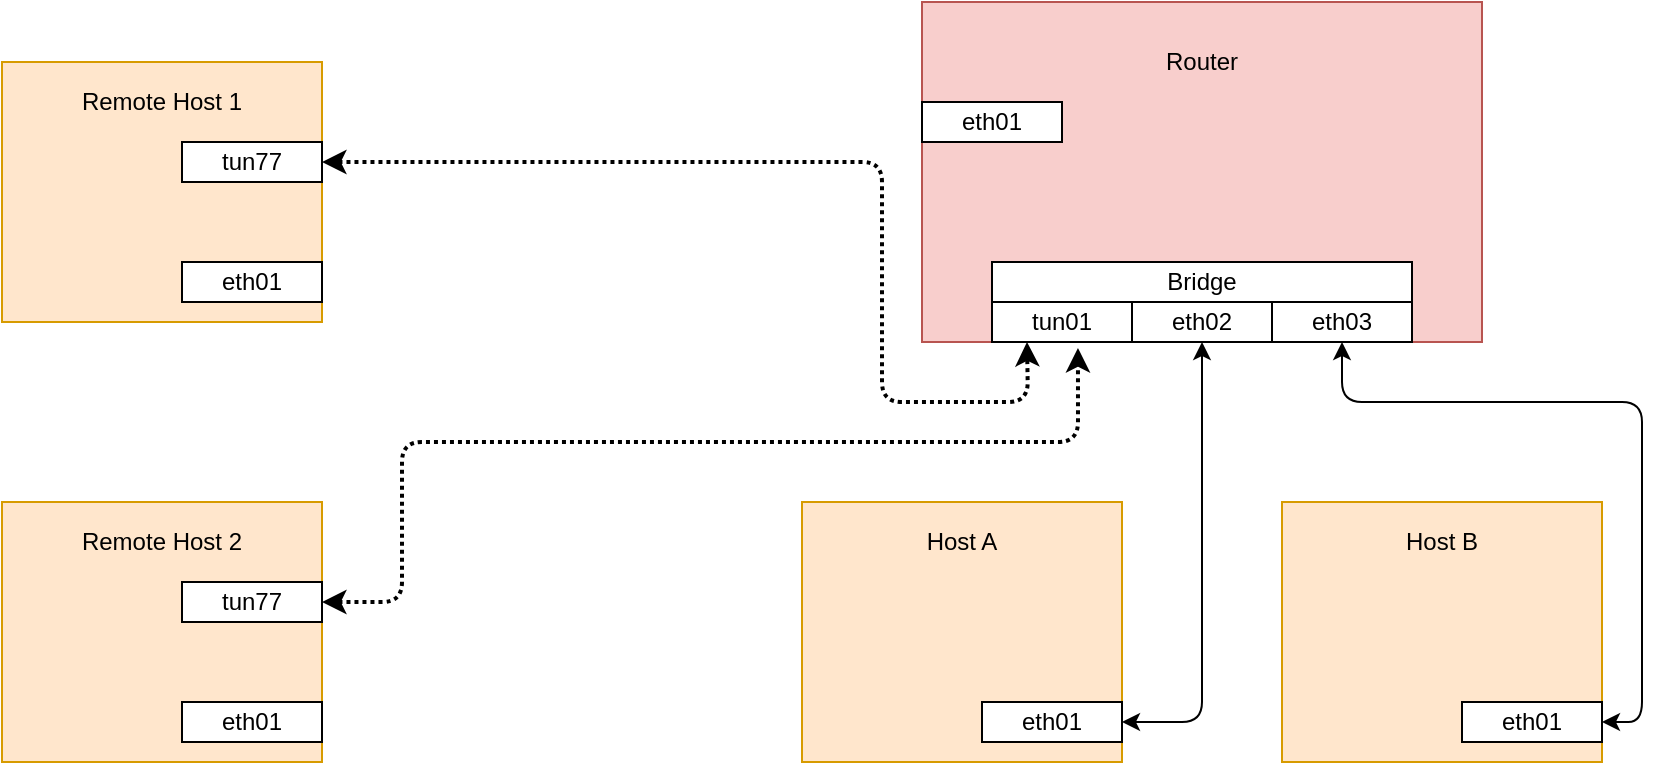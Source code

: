 <mxfile version="13.1.3" type="device"><diagram id="b0F1t6QLzMuhOB8m4nsX" name="Page-1"><mxGraphModel dx="1422" dy="719" grid="1" gridSize="10" guides="1" tooltips="1" connect="1" arrows="1" fold="1" page="1" pageScale="1" pageWidth="1169" pageHeight="827" math="0" shadow="0"><root><mxCell id="0"/><mxCell id="1" parent="0"/><mxCell id="jQ6a2o8-Bkce7RdjPsIS-61" value="" style="rounded=0;whiteSpace=wrap;html=1;fillColor=#ffe6cc;strokeColor=#d79b00;" vertex="1" parent="1"><mxGeometry x="440" y="290" width="160" height="130" as="geometry"/></mxCell><mxCell id="jQ6a2o8-Bkce7RdjPsIS-2" value="" style="rounded=0;whiteSpace=wrap;html=1;fillColor=#f8cecc;strokeColor=#b85450;" vertex="1" parent="1"><mxGeometry x="500" y="40" width="280" height="170" as="geometry"/></mxCell><mxCell id="jQ6a2o8-Bkce7RdjPsIS-23" value="Router" style="text;html=1;strokeColor=none;fillColor=none;align=center;verticalAlign=middle;whiteSpace=wrap;rounded=0;" vertex="1" parent="1"><mxGeometry x="600" y="60" width="80" height="20" as="geometry"/></mxCell><mxCell id="jQ6a2o8-Bkce7RdjPsIS-26" value="tun01" style="rounded=0;whiteSpace=wrap;html=1;" vertex="1" parent="1"><mxGeometry x="535" y="190" width="70" height="20" as="geometry"/></mxCell><mxCell id="jQ6a2o8-Bkce7RdjPsIS-27" value="eth02" style="rounded=0;whiteSpace=wrap;html=1;" vertex="1" parent="1"><mxGeometry x="605" y="190" width="70" height="20" as="geometry"/></mxCell><mxCell id="jQ6a2o8-Bkce7RdjPsIS-28" value="Bridge" style="rounded=0;whiteSpace=wrap;html=1;" vertex="1" parent="1"><mxGeometry x="535" y="170" width="210" height="20" as="geometry"/></mxCell><mxCell id="jQ6a2o8-Bkce7RdjPsIS-34" value="eth01" style="rounded=0;whiteSpace=wrap;html=1;" vertex="1" parent="1"><mxGeometry x="500" y="90" width="70" height="20" as="geometry"/></mxCell><mxCell id="jQ6a2o8-Bkce7RdjPsIS-35" value="" style="rounded=0;whiteSpace=wrap;html=1;fillColor=#ffe6cc;strokeColor=#d79b00;" vertex="1" parent="1"><mxGeometry x="40" y="70" width="160" height="130" as="geometry"/></mxCell><mxCell id="jQ6a2o8-Bkce7RdjPsIS-36" value="Remote Host 1" style="text;html=1;strokeColor=none;fillColor=none;align=center;verticalAlign=middle;whiteSpace=wrap;rounded=0;" vertex="1" parent="1"><mxGeometry x="70" y="80" width="100" height="20" as="geometry"/></mxCell><mxCell id="jQ6a2o8-Bkce7RdjPsIS-37" value="tun77" style="rounded=0;whiteSpace=wrap;html=1;" vertex="1" parent="1"><mxGeometry x="130" y="110" width="70" height="20" as="geometry"/></mxCell><mxCell id="jQ6a2o8-Bkce7RdjPsIS-40" value="eth01" style="rounded=0;whiteSpace=wrap;html=1;" vertex="1" parent="1"><mxGeometry x="130" y="170" width="70" height="20" as="geometry"/></mxCell><mxCell id="jQ6a2o8-Bkce7RdjPsIS-42" value="" style="rounded=0;whiteSpace=wrap;html=1;fillColor=#ffe6cc;strokeColor=#d79b00;" vertex="1" parent="1"><mxGeometry x="40" y="290" width="160" height="130" as="geometry"/></mxCell><mxCell id="jQ6a2o8-Bkce7RdjPsIS-43" value="Remote Host 2" style="text;html=1;strokeColor=none;fillColor=none;align=center;verticalAlign=middle;whiteSpace=wrap;rounded=0;" vertex="1" parent="1"><mxGeometry x="75" y="300" width="90" height="20" as="geometry"/></mxCell><mxCell id="jQ6a2o8-Bkce7RdjPsIS-44" value="tun77" style="rounded=0;whiteSpace=wrap;html=1;" vertex="1" parent="1"><mxGeometry x="130" y="330" width="70" height="20" as="geometry"/></mxCell><mxCell id="jQ6a2o8-Bkce7RdjPsIS-47" value="eth01" style="rounded=0;whiteSpace=wrap;html=1;" vertex="1" parent="1"><mxGeometry x="130" y="390" width="70" height="20" as="geometry"/></mxCell><mxCell id="jQ6a2o8-Bkce7RdjPsIS-62" value="Host A" style="text;html=1;strokeColor=none;fillColor=none;align=center;verticalAlign=middle;whiteSpace=wrap;rounded=0;" vertex="1" parent="1"><mxGeometry x="475" y="300" width="90" height="20" as="geometry"/></mxCell><mxCell id="jQ6a2o8-Bkce7RdjPsIS-66" value="eth01" style="rounded=0;whiteSpace=wrap;html=1;" vertex="1" parent="1"><mxGeometry x="530" y="390" width="70" height="20" as="geometry"/></mxCell><mxCell id="jQ6a2o8-Bkce7RdjPsIS-68" value="" style="rounded=0;whiteSpace=wrap;html=1;fillColor=#ffe6cc;strokeColor=#d79b00;" vertex="1" parent="1"><mxGeometry x="680" y="290" width="160" height="130" as="geometry"/></mxCell><mxCell id="jQ6a2o8-Bkce7RdjPsIS-69" value="Host B" style="text;html=1;strokeColor=none;fillColor=none;align=center;verticalAlign=middle;whiteSpace=wrap;rounded=0;" vertex="1" parent="1"><mxGeometry x="715" y="300" width="90" height="20" as="geometry"/></mxCell><mxCell id="jQ6a2o8-Bkce7RdjPsIS-73" value="eth01" style="rounded=0;whiteSpace=wrap;html=1;" vertex="1" parent="1"><mxGeometry x="770" y="390" width="70" height="20" as="geometry"/></mxCell><mxCell id="jQ6a2o8-Bkce7RdjPsIS-82" value="eth03" style="rounded=0;whiteSpace=wrap;html=1;" vertex="1" parent="1"><mxGeometry x="675" y="190" width="70" height="20" as="geometry"/></mxCell><mxCell id="jQ6a2o8-Bkce7RdjPsIS-83" value="" style="endArrow=classic;startArrow=classic;html=1;entryX=0.5;entryY=1;entryDx=0;entryDy=0;exitX=1;exitY=0.5;exitDx=0;exitDy=0;" edge="1" parent="1" source="jQ6a2o8-Bkce7RdjPsIS-66" target="jQ6a2o8-Bkce7RdjPsIS-27"><mxGeometry width="50" height="50" relative="1" as="geometry"><mxPoint x="590" y="290" as="sourcePoint"/><mxPoint x="640" y="240" as="targetPoint"/><Array as="points"><mxPoint x="640" y="400"/><mxPoint x="640" y="240"/></Array></mxGeometry></mxCell><mxCell id="jQ6a2o8-Bkce7RdjPsIS-84" value="" style="endArrow=classic;startArrow=classic;html=1;entryX=0.5;entryY=1;entryDx=0;entryDy=0;exitX=1;exitY=0.5;exitDx=0;exitDy=0;" edge="1" parent="1" source="jQ6a2o8-Bkce7RdjPsIS-73" target="jQ6a2o8-Bkce7RdjPsIS-82"><mxGeometry width="50" height="50" relative="1" as="geometry"><mxPoint x="590" y="290" as="sourcePoint"/><mxPoint x="640" y="240" as="targetPoint"/><Array as="points"><mxPoint x="860" y="400"/><mxPoint x="860" y="240"/><mxPoint x="710" y="240"/></Array></mxGeometry></mxCell><mxCell id="jQ6a2o8-Bkce7RdjPsIS-91" value="" style="endArrow=classic;startArrow=classic;html=1;exitX=1;exitY=0.5;exitDx=0;exitDy=0;entryX=0.25;entryY=1;entryDx=0;entryDy=0;fillColor=#ffe6cc;strokeColor=#000000;strokeWidth=2;dashed=1;dashPattern=1 1;" edge="1" parent="1" source="jQ6a2o8-Bkce7RdjPsIS-37" target="jQ6a2o8-Bkce7RdjPsIS-26"><mxGeometry width="50" height="50" relative="1" as="geometry"><mxPoint x="590" y="290" as="sourcePoint"/><mxPoint x="640" y="240" as="targetPoint"/><Array as="points"><mxPoint x="480" y="120"/><mxPoint x="480" y="240"/><mxPoint x="553" y="240"/></Array></mxGeometry></mxCell><mxCell id="jQ6a2o8-Bkce7RdjPsIS-93" value="" style="endArrow=classic;startArrow=classic;html=1;dashed=1;dashPattern=1 1;strokeColor=#000000;strokeWidth=2;exitX=1;exitY=0.5;exitDx=0;exitDy=0;entryX=0.614;entryY=1.15;entryDx=0;entryDy=0;entryPerimeter=0;" edge="1" parent="1" source="jQ6a2o8-Bkce7RdjPsIS-44" target="jQ6a2o8-Bkce7RdjPsIS-26"><mxGeometry width="50" height="50" relative="1" as="geometry"><mxPoint x="590" y="290" as="sourcePoint"/><mxPoint x="640" y="240" as="targetPoint"/><Array as="points"><mxPoint x="240" y="340"/><mxPoint x="240" y="260"/><mxPoint x="578" y="260"/></Array></mxGeometry></mxCell></root></mxGraphModel></diagram></mxfile>